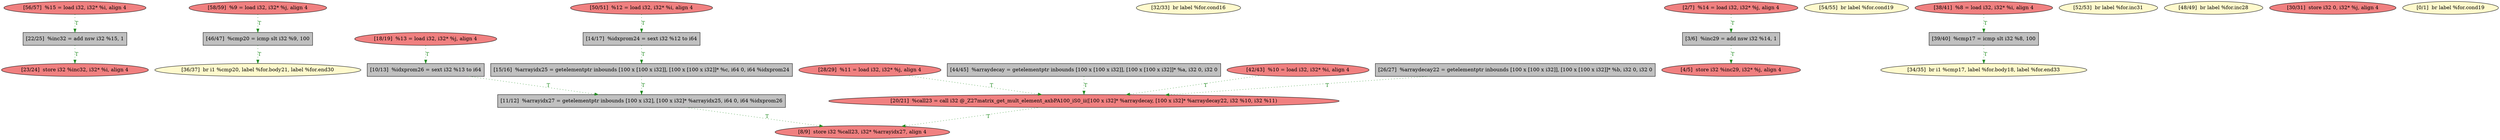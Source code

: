 
digraph G {


node2089 [fillcolor=lightcoral,label="[23/24]  store i32 %inc32, i32* %i, align 4",shape=ellipse,style=filled ]
node2088 [fillcolor=lightcoral,label="[58/59]  %9 = load i32, i32* %j, align 4",shape=ellipse,style=filled ]
node2086 [fillcolor=lightcoral,label="[42/43]  %10 = load i32, i32* %i, align 4",shape=ellipse,style=filled ]
node2085 [fillcolor=lemonchiffon,label="[32/33]  br label %for.cond16",shape=ellipse,style=filled ]
node2084 [fillcolor=grey,label="[15/16]  %arrayidx25 = getelementptr inbounds [100 x [100 x i32]], [100 x [100 x i32]]* %c, i64 0, i64 %idxprom24",shape=rectangle,style=filled ]
node2083 [fillcolor=grey,label="[3/6]  %inc29 = add nsw i32 %14, 1",shape=rectangle,style=filled ]
node2082 [fillcolor=grey,label="[22/25]  %inc32 = add nsw i32 %15, 1",shape=rectangle,style=filled ]
node2081 [fillcolor=lightcoral,label="[18/19]  %13 = load i32, i32* %j, align 4",shape=ellipse,style=filled ]
node2080 [fillcolor=lightcoral,label="[20/21]  %call23 = call i32 @_Z27matrix_get_mult_element_axbPA100_iS0_ii([100 x i32]* %arraydecay, [100 x i32]* %arraydecay22, i32 %10, i32 %11)",shape=ellipse,style=filled ]
node2079 [fillcolor=lightcoral,label="[2/7]  %14 = load i32, i32* %j, align 4",shape=ellipse,style=filled ]
node2078 [fillcolor=grey,label="[26/27]  %arraydecay22 = getelementptr inbounds [100 x [100 x i32]], [100 x [100 x i32]]* %b, i32 0, i32 0",shape=rectangle,style=filled ]
node2076 [fillcolor=grey,label="[11/12]  %arrayidx27 = getelementptr inbounds [100 x i32], [100 x i32]* %arrayidx25, i64 0, i64 %idxprom26",shape=rectangle,style=filled ]
node2063 [fillcolor=lemonchiffon,label="[36/37]  br i1 %cmp20, label %for.body21, label %for.end30",shape=ellipse,style=filled ]
node2066 [fillcolor=lemonchiffon,label="[54/55]  br label %for.cond19",shape=ellipse,style=filled ]
node2060 [fillcolor=lightcoral,label="[28/29]  %11 = load i32, i32* %j, align 4",shape=ellipse,style=filled ]
node2065 [fillcolor=lightcoral,label="[56/57]  %15 = load i32, i32* %i, align 4",shape=ellipse,style=filled ]
node2087 [fillcolor=lightcoral,label="[38/41]  %8 = load i32, i32* %i, align 4",shape=ellipse,style=filled ]
node2064 [fillcolor=grey,label="[39/40]  %cmp17 = icmp slt i32 %8, 100",shape=rectangle,style=filled ]
node2067 [fillcolor=lightcoral,label="[4/5]  store i32 %inc29, i32* %j, align 4",shape=ellipse,style=filled ]
node2069 [fillcolor=grey,label="[46/47]  %cmp20 = icmp slt i32 %9, 100",shape=rectangle,style=filled ]
node2062 [fillcolor=lemonchiffon,label="[34/35]  br i1 %cmp17, label %for.body18, label %for.end33",shape=ellipse,style=filled ]
node2071 [fillcolor=lemonchiffon,label="[52/53]  br label %for.inc31",shape=ellipse,style=filled ]
node2077 [fillcolor=grey,label="[14/17]  %idxprom24 = sext i32 %12 to i64",shape=rectangle,style=filled ]
node2072 [fillcolor=lightcoral,label="[50/51]  %12 = load i32, i32* %i, align 4",shape=ellipse,style=filled ]
node2068 [fillcolor=grey,label="[44/45]  %arraydecay = getelementptr inbounds [100 x [100 x i32]], [100 x [100 x i32]]* %a, i32 0, i32 0",shape=rectangle,style=filled ]
node2070 [fillcolor=lemonchiffon,label="[48/49]  br label %for.inc28",shape=ellipse,style=filled ]
node2074 [fillcolor=grey,label="[10/13]  %idxprom26 = sext i32 %13 to i64",shape=rectangle,style=filled ]
node2073 [fillcolor=lightcoral,label="[8/9]  store i32 %call23, i32* %arrayidx27, align 4",shape=ellipse,style=filled ]
node2061 [fillcolor=lightcoral,label="[30/31]  store i32 0, i32* %j, align 4",shape=ellipse,style=filled ]
node2075 [fillcolor=lemonchiffon,label="[0/1]  br label %for.cond19",shape=ellipse,style=filled ]

node2080->node2073 [style=dotted,color=forestgreen,label="T",fontcolor=forestgreen ]
node2088->node2069 [style=dotted,color=forestgreen,label="T",fontcolor=forestgreen ]
node2065->node2082 [style=dotted,color=forestgreen,label="T",fontcolor=forestgreen ]
node2064->node2062 [style=dotted,color=forestgreen,label="T",fontcolor=forestgreen ]
node2087->node2064 [style=dotted,color=forestgreen,label="T",fontcolor=forestgreen ]
node2083->node2067 [style=dotted,color=forestgreen,label="T",fontcolor=forestgreen ]
node2076->node2073 [style=dotted,color=forestgreen,label="T",fontcolor=forestgreen ]
node2081->node2074 [style=dotted,color=forestgreen,label="T",fontcolor=forestgreen ]
node2072->node2077 [style=dotted,color=forestgreen,label="T",fontcolor=forestgreen ]
node2069->node2063 [style=dotted,color=forestgreen,label="T",fontcolor=forestgreen ]
node2082->node2089 [style=dotted,color=forestgreen,label="T",fontcolor=forestgreen ]
node2079->node2083 [style=dotted,color=forestgreen,label="T",fontcolor=forestgreen ]
node2068->node2080 [style=dotted,color=forestgreen,label="T",fontcolor=forestgreen ]
node2077->node2084 [style=dotted,color=forestgreen,label="T",fontcolor=forestgreen ]
node2086->node2080 [style=dotted,color=forestgreen,label="T",fontcolor=forestgreen ]
node2060->node2080 [style=dotted,color=forestgreen,label="T",fontcolor=forestgreen ]
node2074->node2076 [style=dotted,color=forestgreen,label="T",fontcolor=forestgreen ]
node2084->node2076 [style=dotted,color=forestgreen,label="T",fontcolor=forestgreen ]
node2078->node2080 [style=dotted,color=forestgreen,label="T",fontcolor=forestgreen ]


}
